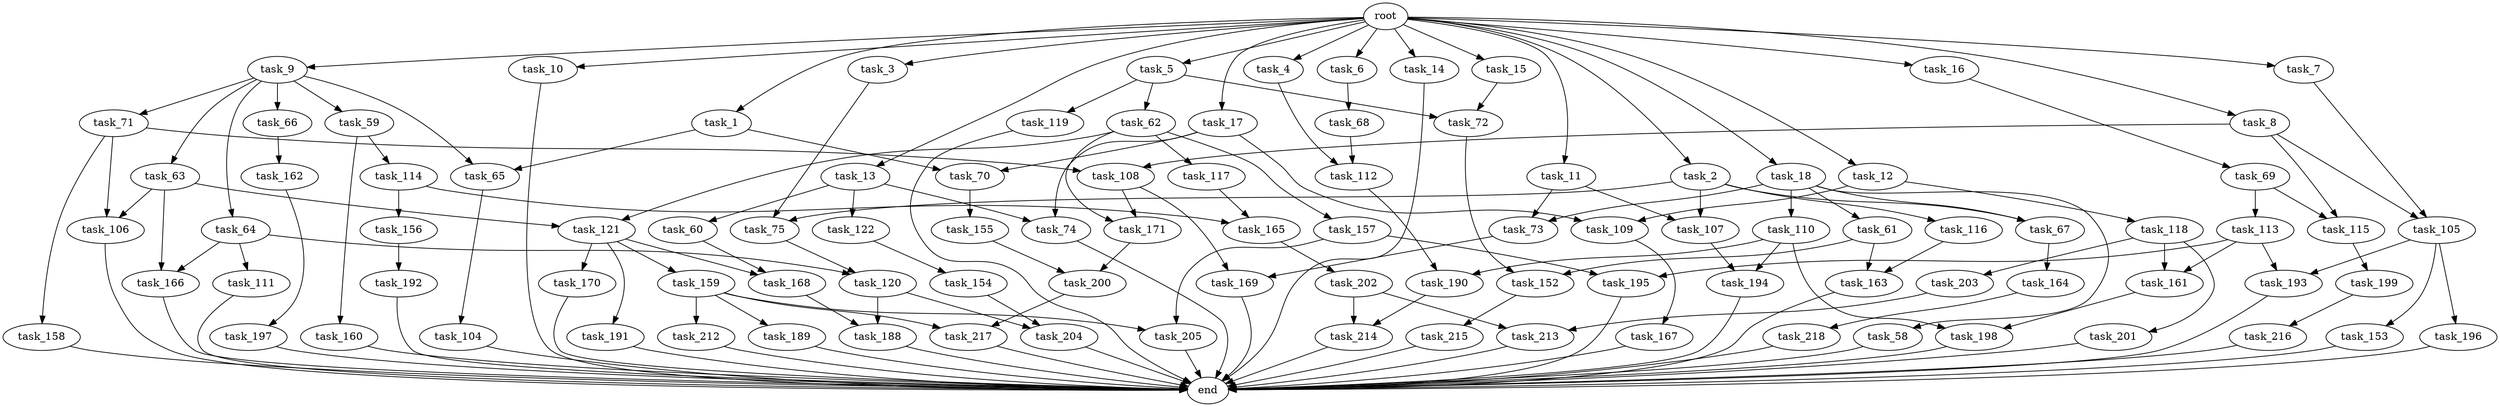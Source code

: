 digraph G {
  task_116 [size="77309411328.000000"];
  task_105 [size="584115552256.000000"];
  task_163 [size="111669149696.000000"];
  task_15 [size="1024.000000"];
  task_212 [size="77309411328.000000"];
  task_169 [size="214748364800.000000"];
  task_153 [size="858993459200.000000"];
  end [size="0.000000"];
  task_7 [size="1024.000000"];
  task_104 [size="420906795008.000000"];
  task_119 [size="34359738368.000000"];
  task_166 [size="68719476736.000000"];
  task_75 [size="386547056640.000000"];
  task_214 [size="1245540515840.000000"];
  task_154 [size="77309411328.000000"];
  task_106 [size="343597383680.000000"];
  task_204 [size="498216206336.000000"];
  task_117 [size="549755813888.000000"];
  task_155 [size="695784701952.000000"];
  task_9 [size="1024.000000"];
  task_196 [size="858993459200.000000"];
  task_216 [size="858993459200.000000"];
  task_112 [size="841813590016.000000"];
  task_59 [size="214748364800.000000"];
  task_121 [size="584115552256.000000"];
  task_164 [size="137438953472.000000"];
  task_217 [size="292057776128.000000"];
  task_73 [size="1099511627776.000000"];
  task_64 [size="214748364800.000000"];
  task_198 [size="764504178688.000000"];
  task_65 [size="635655159808.000000"];
  task_118 [size="137438953472.000000"];
  task_18 [size="1024.000000"];
  task_188 [size="292057776128.000000"];
  task_63 [size="214748364800.000000"];
  task_68 [size="214748364800.000000"];
  task_115 [size="343597383680.000000"];
  task_58 [size="549755813888.000000"];
  task_160 [size="549755813888.000000"];
  task_190 [size="249108103168.000000"];
  task_61 [size="549755813888.000000"];
  task_11 [size="1024.000000"];
  task_167 [size="420906795008.000000"];
  task_1 [size="1024.000000"];
  task_159 [size="549755813888.000000"];
  task_165 [size="171798691840.000000"];
  task_157 [size="549755813888.000000"];
  task_109 [size="833223655424.000000"];
  task_201 [size="309237645312.000000"];
  task_189 [size="77309411328.000000"];
  task_69 [size="77309411328.000000"];
  task_171 [size="627065225216.000000"];
  task_162 [size="77309411328.000000"];
  task_156 [size="137438953472.000000"];
  task_194 [size="910533066752.000000"];
  task_62 [size="34359738368.000000"];
  task_66 [size="214748364800.000000"];
  task_161 [size="523986010112.000000"];
  task_213 [size="1099511627776.000000"];
  task_195 [size="523986010112.000000"];
  task_191 [size="549755813888.000000"];
  task_192 [size="858993459200.000000"];
  task_4 [size="1024.000000"];
  task_60 [size="137438953472.000000"];
  task_10 [size="1024.000000"];
  task_193 [size="1073741824000.000000"];
  task_158 [size="309237645312.000000"];
  task_70 [size="1116691496960.000000"];
  task_71 [size="214748364800.000000"];
  task_67 [size="627065225216.000000"];
  task_14 [size="1024.000000"];
  task_12 [size="1024.000000"];
  task_13 [size="1024.000000"];
  task_108 [size="343597383680.000000"];
  task_3 [size="1024.000000"];
  task_114 [size="549755813888.000000"];
  task_5 [size="1024.000000"];
  task_113 [size="309237645312.000000"];
  task_6 [size="1024.000000"];
  task_203 [size="309237645312.000000"];
  task_168 [size="1408749273088.000000"];
  task_2 [size="1024.000000"];
  task_197 [size="858993459200.000000"];
  task_107 [size="627065225216.000000"];
  task_72 [size="171798691840.000000"];
  task_74 [size="833223655424.000000"];
  task_170 [size="549755813888.000000"];
  task_17 [size="1024.000000"];
  task_202 [size="77309411328.000000"];
  task_120 [size="111669149696.000000"];
  task_200 [size="498216206336.000000"];
  root [size="0.000000"];
  task_205 [size="386547056640.000000"];
  task_8 [size="1024.000000"];
  task_16 [size="1024.000000"];
  task_199 [size="695784701952.000000"];
  task_152 [size="498216206336.000000"];
  task_218 [size="420906795008.000000"];
  task_215 [size="137438953472.000000"];
  task_110 [size="549755813888.000000"];
  task_122 [size="137438953472.000000"];
  task_111 [size="34359738368.000000"];

  task_116 -> task_163 [size="33554432.000000"];
  task_105 -> task_193 [size="838860800.000000"];
  task_105 -> task_153 [size="838860800.000000"];
  task_105 -> task_196 [size="838860800.000000"];
  task_163 -> end [size="1.000000"];
  task_15 -> task_72 [size="134217728.000000"];
  task_212 -> end [size="1.000000"];
  task_169 -> end [size="1.000000"];
  task_153 -> end [size="1.000000"];
  task_7 -> task_105 [size="536870912.000000"];
  task_104 -> end [size="1.000000"];
  task_119 -> end [size="1.000000"];
  task_166 -> end [size="1.000000"];
  task_75 -> task_120 [size="75497472.000000"];
  task_214 -> end [size="1.000000"];
  task_154 -> task_204 [size="411041792.000000"];
  task_106 -> end [size="1.000000"];
  task_204 -> end [size="1.000000"];
  task_117 -> task_165 [size="33554432.000000"];
  task_155 -> task_200 [size="411041792.000000"];
  task_9 -> task_65 [size="209715200.000000"];
  task_9 -> task_66 [size="209715200.000000"];
  task_9 -> task_59 [size="209715200.000000"];
  task_9 -> task_71 [size="209715200.000000"];
  task_9 -> task_63 [size="209715200.000000"];
  task_9 -> task_64 [size="209715200.000000"];
  task_196 -> end [size="1.000000"];
  task_216 -> end [size="1.000000"];
  task_112 -> task_190 [size="33554432.000000"];
  task_59 -> task_114 [size="536870912.000000"];
  task_59 -> task_160 [size="536870912.000000"];
  task_121 -> task_170 [size="536870912.000000"];
  task_121 -> task_191 [size="536870912.000000"];
  task_121 -> task_168 [size="536870912.000000"];
  task_121 -> task_159 [size="536870912.000000"];
  task_164 -> task_218 [size="411041792.000000"];
  task_217 -> end [size="1.000000"];
  task_73 -> task_169 [size="134217728.000000"];
  task_64 -> task_120 [size="33554432.000000"];
  task_64 -> task_166 [size="33554432.000000"];
  task_64 -> task_111 [size="33554432.000000"];
  task_198 -> end [size="1.000000"];
  task_65 -> task_104 [size="411041792.000000"];
  task_118 -> task_161 [size="301989888.000000"];
  task_118 -> task_203 [size="301989888.000000"];
  task_118 -> task_201 [size="301989888.000000"];
  task_18 -> task_58 [size="536870912.000000"];
  task_18 -> task_67 [size="536870912.000000"];
  task_18 -> task_73 [size="536870912.000000"];
  task_18 -> task_61 [size="536870912.000000"];
  task_18 -> task_110 [size="536870912.000000"];
  task_188 -> end [size="1.000000"];
  task_63 -> task_166 [size="33554432.000000"];
  task_63 -> task_106 [size="33554432.000000"];
  task_63 -> task_121 [size="33554432.000000"];
  task_68 -> task_112 [size="411041792.000000"];
  task_115 -> task_199 [size="679477248.000000"];
  task_58 -> end [size="1.000000"];
  task_160 -> end [size="1.000000"];
  task_190 -> task_214 [size="679477248.000000"];
  task_61 -> task_163 [size="75497472.000000"];
  task_61 -> task_152 [size="75497472.000000"];
  task_11 -> task_73 [size="536870912.000000"];
  task_11 -> task_107 [size="536870912.000000"];
  task_167 -> end [size="1.000000"];
  task_1 -> task_65 [size="411041792.000000"];
  task_1 -> task_70 [size="411041792.000000"];
  task_159 -> task_212 [size="75497472.000000"];
  task_159 -> task_217 [size="75497472.000000"];
  task_159 -> task_189 [size="75497472.000000"];
  task_159 -> task_205 [size="75497472.000000"];
  task_165 -> task_202 [size="75497472.000000"];
  task_157 -> task_195 [size="301989888.000000"];
  task_157 -> task_205 [size="301989888.000000"];
  task_109 -> task_167 [size="411041792.000000"];
  task_201 -> end [size="1.000000"];
  task_189 -> end [size="1.000000"];
  task_69 -> task_113 [size="301989888.000000"];
  task_69 -> task_115 [size="301989888.000000"];
  task_171 -> task_200 [size="75497472.000000"];
  task_162 -> task_197 [size="838860800.000000"];
  task_156 -> task_192 [size="838860800.000000"];
  task_194 -> end [size="1.000000"];
  task_62 -> task_117 [size="536870912.000000"];
  task_62 -> task_121 [size="536870912.000000"];
  task_62 -> task_171 [size="536870912.000000"];
  task_62 -> task_157 [size="536870912.000000"];
  task_66 -> task_162 [size="75497472.000000"];
  task_161 -> task_198 [size="536870912.000000"];
  task_213 -> end [size="1.000000"];
  task_195 -> end [size="1.000000"];
  task_191 -> end [size="1.000000"];
  task_192 -> end [size="1.000000"];
  task_4 -> task_112 [size="411041792.000000"];
  task_60 -> task_168 [size="838860800.000000"];
  task_10 -> end [size="1.000000"];
  task_193 -> end [size="1.000000"];
  task_158 -> end [size="1.000000"];
  task_70 -> task_155 [size="679477248.000000"];
  task_71 -> task_158 [size="301989888.000000"];
  task_71 -> task_108 [size="301989888.000000"];
  task_71 -> task_106 [size="301989888.000000"];
  task_67 -> task_164 [size="134217728.000000"];
  task_14 -> end [size="1.000000"];
  task_12 -> task_118 [size="134217728.000000"];
  task_12 -> task_109 [size="134217728.000000"];
  task_13 -> task_60 [size="134217728.000000"];
  task_13 -> task_122 [size="134217728.000000"];
  task_13 -> task_74 [size="134217728.000000"];
  task_108 -> task_171 [size="75497472.000000"];
  task_108 -> task_169 [size="75497472.000000"];
  task_3 -> task_75 [size="301989888.000000"];
  task_114 -> task_156 [size="134217728.000000"];
  task_114 -> task_165 [size="134217728.000000"];
  task_5 -> task_119 [size="33554432.000000"];
  task_5 -> task_72 [size="33554432.000000"];
  task_5 -> task_62 [size="33554432.000000"];
  task_113 -> task_193 [size="209715200.000000"];
  task_113 -> task_161 [size="209715200.000000"];
  task_113 -> task_195 [size="209715200.000000"];
  task_6 -> task_68 [size="209715200.000000"];
  task_203 -> task_213 [size="536870912.000000"];
  task_168 -> task_188 [size="209715200.000000"];
  task_2 -> task_75 [size="75497472.000000"];
  task_2 -> task_116 [size="75497472.000000"];
  task_2 -> task_67 [size="75497472.000000"];
  task_2 -> task_107 [size="75497472.000000"];
  task_197 -> end [size="1.000000"];
  task_107 -> task_194 [size="679477248.000000"];
  task_72 -> task_152 [size="411041792.000000"];
  task_74 -> end [size="1.000000"];
  task_170 -> end [size="1.000000"];
  task_17 -> task_109 [size="679477248.000000"];
  task_17 -> task_70 [size="679477248.000000"];
  task_17 -> task_74 [size="679477248.000000"];
  task_202 -> task_213 [size="536870912.000000"];
  task_202 -> task_214 [size="536870912.000000"];
  task_120 -> task_204 [size="75497472.000000"];
  task_120 -> task_188 [size="75497472.000000"];
  task_200 -> task_217 [size="209715200.000000"];
  root -> task_13 [size="1.000000"];
  root -> task_17 [size="1.000000"];
  root -> task_3 [size="1.000000"];
  root -> task_4 [size="1.000000"];
  root -> task_11 [size="1.000000"];
  root -> task_15 [size="1.000000"];
  root -> task_10 [size="1.000000"];
  root -> task_6 [size="1.000000"];
  root -> task_9 [size="1.000000"];
  root -> task_16 [size="1.000000"];
  root -> task_8 [size="1.000000"];
  root -> task_18 [size="1.000000"];
  root -> task_1 [size="1.000000"];
  root -> task_5 [size="1.000000"];
  root -> task_7 [size="1.000000"];
  root -> task_2 [size="1.000000"];
  root -> task_14 [size="1.000000"];
  root -> task_12 [size="1.000000"];
  task_205 -> end [size="1.000000"];
  task_8 -> task_108 [size="33554432.000000"];
  task_8 -> task_105 [size="33554432.000000"];
  task_8 -> task_115 [size="33554432.000000"];
  task_16 -> task_69 [size="75497472.000000"];
  task_199 -> task_216 [size="838860800.000000"];
  task_152 -> task_215 [size="134217728.000000"];
  task_218 -> end [size="1.000000"];
  task_215 -> end [size="1.000000"];
  task_110 -> task_194 [size="209715200.000000"];
  task_110 -> task_190 [size="209715200.000000"];
  task_110 -> task_198 [size="209715200.000000"];
  task_122 -> task_154 [size="75497472.000000"];
  task_111 -> end [size="1.000000"];
}
